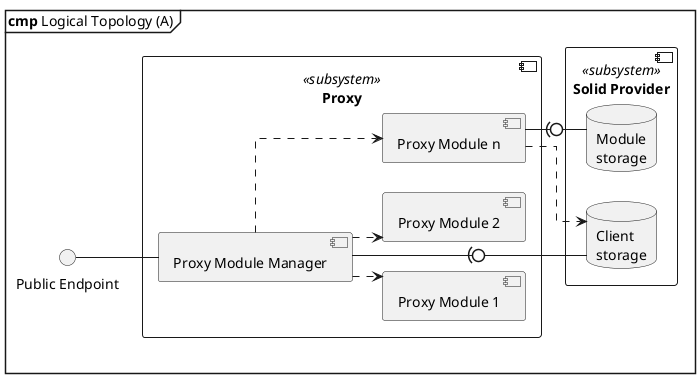 @startuml Logical_Topology_A
left to right direction
skinparam linetype ortho
skinparam nodesep 30
skinparam ranksep 30
mainframe **cmp** Logical Topology (A)
interface "Public Endpoint" as PE
component "Proxy" as proxy <<subsystem>>{
    component "Proxy Module Manager" as MM
    component "Proxy Module 1" as M1
    component "Proxy Module 2" as M2
    component "Proxy Module n" as MN
}
component "Solid Provider" as P <<subsystem>>{
    database "Client\nstorage" as CU
    database "Module\nstorage" as SM
}
PE -- MM
MM ..> M1
MM ..> M2
MM ..> MN
MM -(0- CU
MN -(0- SM
MN ..> CU
@enduml
